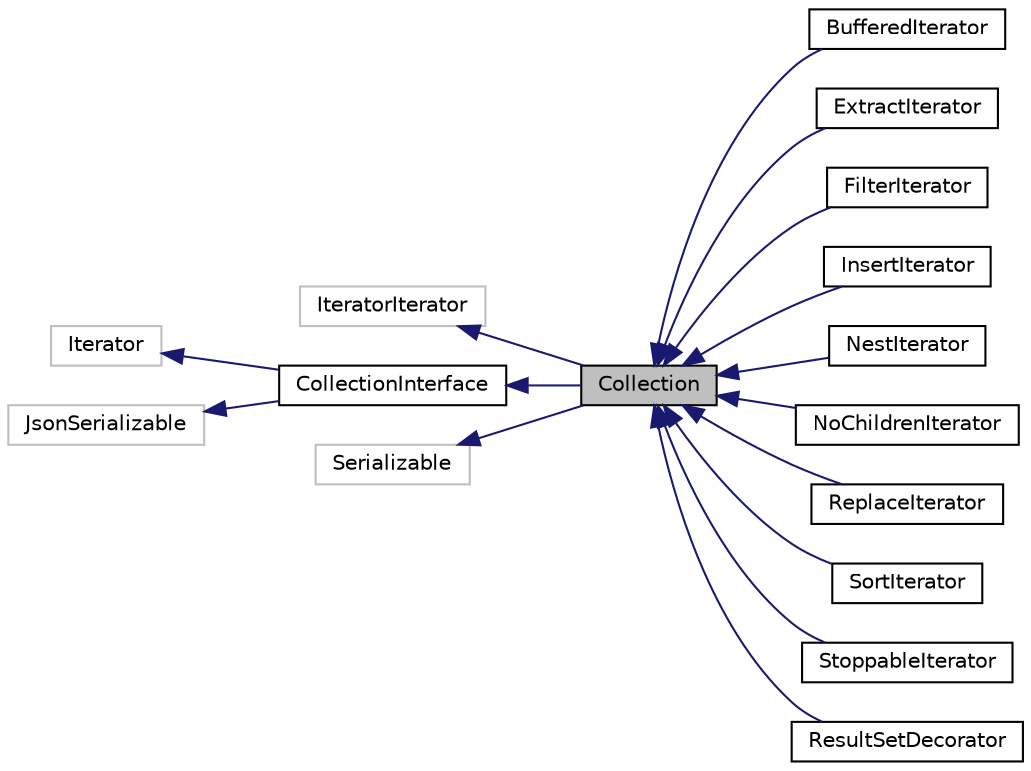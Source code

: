 digraph "Collection"
{
  edge [fontname="Helvetica",fontsize="10",labelfontname="Helvetica",labelfontsize="10"];
  node [fontname="Helvetica",fontsize="10",shape=record];
  rankdir="LR";
  Node1 [label="Collection",height=0.2,width=0.4,color="black", fillcolor="grey75", style="filled", fontcolor="black"];
  Node2 -> Node1 [dir="back",color="midnightblue",fontsize="10",style="solid",fontname="Helvetica"];
  Node2 [label="IteratorIterator",height=0.2,width=0.4,color="grey75", fillcolor="white", style="filled"];
  Node3 -> Node1 [dir="back",color="midnightblue",fontsize="10",style="solid",fontname="Helvetica"];
  Node3 [label="CollectionInterface",height=0.2,width=0.4,color="black", fillcolor="white", style="filled",URL="$interface_cake_1_1_collection_1_1_collection_interface.html"];
  Node4 -> Node3 [dir="back",color="midnightblue",fontsize="10",style="solid",fontname="Helvetica"];
  Node4 [label="Iterator",height=0.2,width=0.4,color="grey75", fillcolor="white", style="filled"];
  Node5 -> Node3 [dir="back",color="midnightblue",fontsize="10",style="solid",fontname="Helvetica"];
  Node5 [label="JsonSerializable",height=0.2,width=0.4,color="grey75", fillcolor="white", style="filled"];
  Node6 -> Node1 [dir="back",color="midnightblue",fontsize="10",style="solid",fontname="Helvetica"];
  Node6 [label="Serializable",height=0.2,width=0.4,color="grey75", fillcolor="white", style="filled"];
  Node1 -> Node7 [dir="back",color="midnightblue",fontsize="10",style="solid",fontname="Helvetica"];
  Node7 [label="BufferedIterator",height=0.2,width=0.4,color="black", fillcolor="white", style="filled",URL="$class_cake_1_1_collection_1_1_iterator_1_1_buffered_iterator.html"];
  Node1 -> Node8 [dir="back",color="midnightblue",fontsize="10",style="solid",fontname="Helvetica"];
  Node8 [label="ExtractIterator",height=0.2,width=0.4,color="black", fillcolor="white", style="filled",URL="$class_cake_1_1_collection_1_1_iterator_1_1_extract_iterator.html"];
  Node1 -> Node9 [dir="back",color="midnightblue",fontsize="10",style="solid",fontname="Helvetica"];
  Node9 [label="FilterIterator",height=0.2,width=0.4,color="black", fillcolor="white", style="filled",URL="$class_cake_1_1_collection_1_1_iterator_1_1_filter_iterator.html"];
  Node1 -> Node10 [dir="back",color="midnightblue",fontsize="10",style="solid",fontname="Helvetica"];
  Node10 [label="InsertIterator",height=0.2,width=0.4,color="black", fillcolor="white", style="filled",URL="$class_cake_1_1_collection_1_1_iterator_1_1_insert_iterator.html"];
  Node1 -> Node11 [dir="back",color="midnightblue",fontsize="10",style="solid",fontname="Helvetica"];
  Node11 [label="NestIterator",height=0.2,width=0.4,color="black", fillcolor="white", style="filled",URL="$class_cake_1_1_collection_1_1_iterator_1_1_nest_iterator.html"];
  Node1 -> Node12 [dir="back",color="midnightblue",fontsize="10",style="solid",fontname="Helvetica"];
  Node12 [label="NoChildrenIterator",height=0.2,width=0.4,color="black", fillcolor="white", style="filled",URL="$class_cake_1_1_collection_1_1_iterator_1_1_no_children_iterator.html"];
  Node1 -> Node13 [dir="back",color="midnightblue",fontsize="10",style="solid",fontname="Helvetica"];
  Node13 [label="ReplaceIterator",height=0.2,width=0.4,color="black", fillcolor="white", style="filled",URL="$class_cake_1_1_collection_1_1_iterator_1_1_replace_iterator.html"];
  Node1 -> Node14 [dir="back",color="midnightblue",fontsize="10",style="solid",fontname="Helvetica"];
  Node14 [label="SortIterator",height=0.2,width=0.4,color="black", fillcolor="white", style="filled",URL="$class_cake_1_1_collection_1_1_iterator_1_1_sort_iterator.html"];
  Node1 -> Node15 [dir="back",color="midnightblue",fontsize="10",style="solid",fontname="Helvetica"];
  Node15 [label="StoppableIterator",height=0.2,width=0.4,color="black", fillcolor="white", style="filled",URL="$class_cake_1_1_collection_1_1_iterator_1_1_stoppable_iterator.html"];
  Node1 -> Node16 [dir="back",color="midnightblue",fontsize="10",style="solid",fontname="Helvetica"];
  Node16 [label="ResultSetDecorator",height=0.2,width=0.4,color="black", fillcolor="white", style="filled",URL="$class_cake_1_1_datasource_1_1_result_set_decorator.html"];
}
